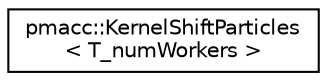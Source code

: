 digraph "Graphical Class Hierarchy"
{
 // LATEX_PDF_SIZE
  edge [fontname="Helvetica",fontsize="10",labelfontname="Helvetica",labelfontsize="10"];
  node [fontname="Helvetica",fontsize="10",shape=record];
  rankdir="LR";
  Node0 [label="pmacc::KernelShiftParticles\l\< T_numWorkers \>",height=0.2,width=0.4,color="black", fillcolor="white", style="filled",URL="$structpmacc_1_1_kernel_shift_particles.html",tooltip="shift particles leaving the supercell"];
}
